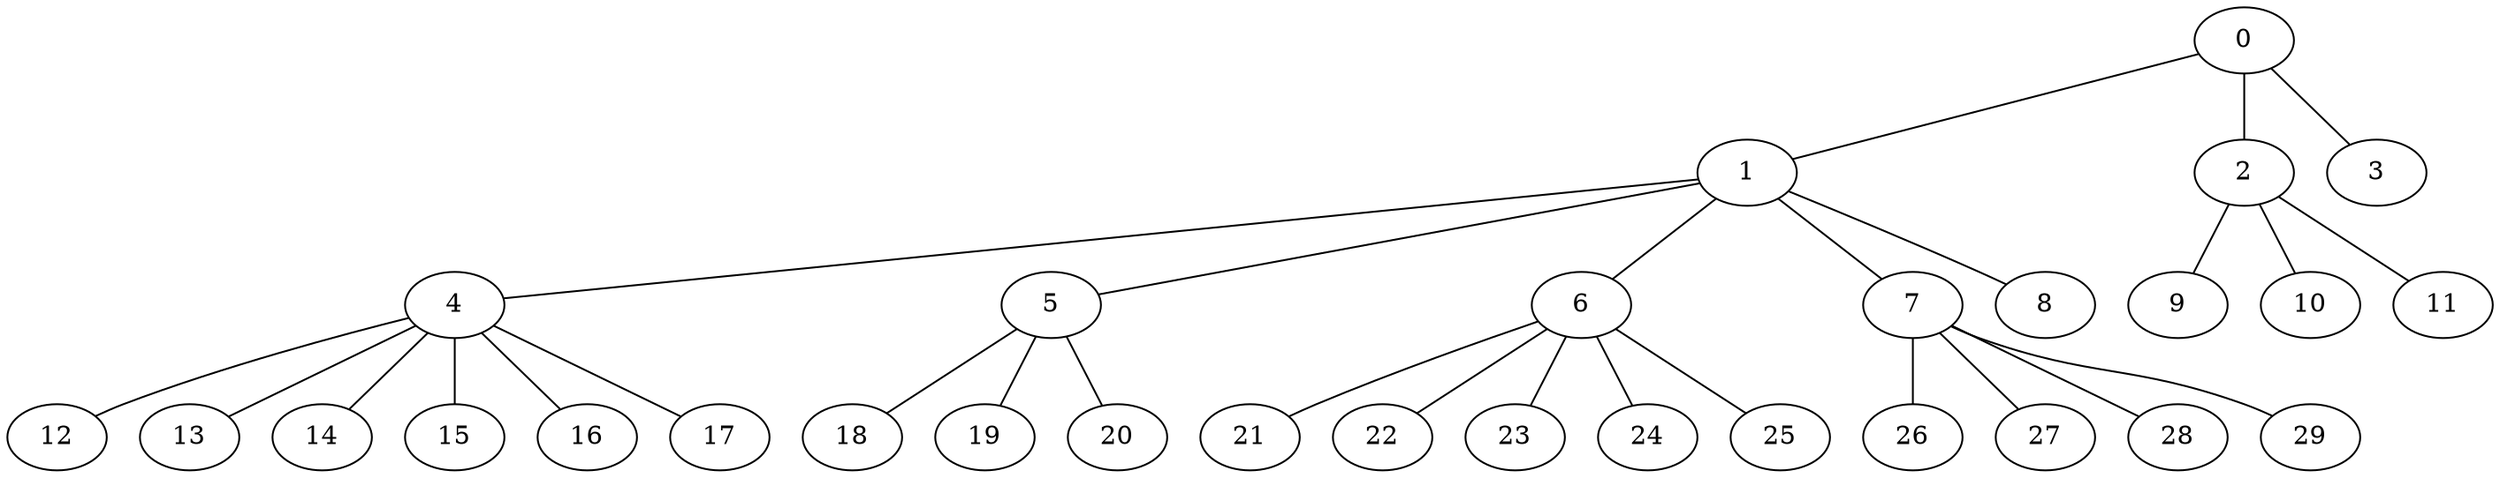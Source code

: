 
graph graphname {
    0 -- 1
0 -- 2
0 -- 3
1 -- 4
1 -- 5
1 -- 6
1 -- 7
1 -- 8
2 -- 9
2 -- 10
2 -- 11
4 -- 12
4 -- 13
4 -- 14
4 -- 15
4 -- 16
4 -- 17
5 -- 18
5 -- 19
5 -- 20
6 -- 21
6 -- 22
6 -- 23
6 -- 24
6 -- 25
7 -- 26
7 -- 27
7 -- 28
7 -- 29

}
